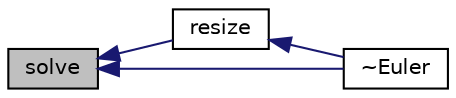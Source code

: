 digraph "solve"
{
  bgcolor="transparent";
  edge [fontname="Helvetica",fontsize="10",labelfontname="Helvetica",labelfontsize="10"];
  node [fontname="Helvetica",fontsize="10",shape=record];
  rankdir="LR";
  Node154 [label="solve",height=0.2,width=0.4,color="black", fillcolor="grey75", style="filled", fontcolor="black"];
  Node154 -> Node155 [dir="back",color="midnightblue",fontsize="10",style="solid",fontname="Helvetica"];
  Node155 [label="resize",height=0.2,width=0.4,color="black",URL="$a24969.html#a6f8c40b3cee982c73152b661f079e3c4",tooltip="Resize the ODE solver. "];
  Node155 -> Node156 [dir="back",color="midnightblue",fontsize="10",style="solid",fontname="Helvetica"];
  Node156 [label="~Euler",height=0.2,width=0.4,color="black",URL="$a24969.html#afaa91117a57b93d84666d863e11f30bf",tooltip="Destructor. "];
  Node154 -> Node156 [dir="back",color="midnightblue",fontsize="10",style="solid",fontname="Helvetica"];
}
